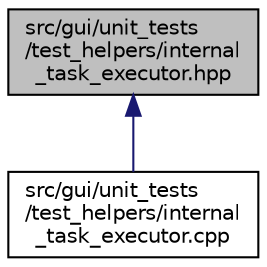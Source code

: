 digraph "src/gui/unit_tests/test_helpers/internal_task_executor.hpp"
{
 // LATEX_PDF_SIZE
  edge [fontname="Helvetica",fontsize="10",labelfontname="Helvetica",labelfontsize="10"];
  node [fontname="Helvetica",fontsize="10",shape=record];
  Node1 [label="src/gui/unit_tests\l/test_helpers/internal\l_task_executor.hpp",height=0.2,width=0.4,color="black", fillcolor="grey75", style="filled", fontcolor="black",tooltip=" "];
  Node1 -> Node2 [dir="back",color="midnightblue",fontsize="10",style="solid",fontname="Helvetica"];
  Node2 [label="src/gui/unit_tests\l/test_helpers/internal\l_task_executor.cpp",height=0.2,width=0.4,color="black", fillcolor="white", style="filled",URL="$internal__task__executor_8cpp.html",tooltip=" "];
}
